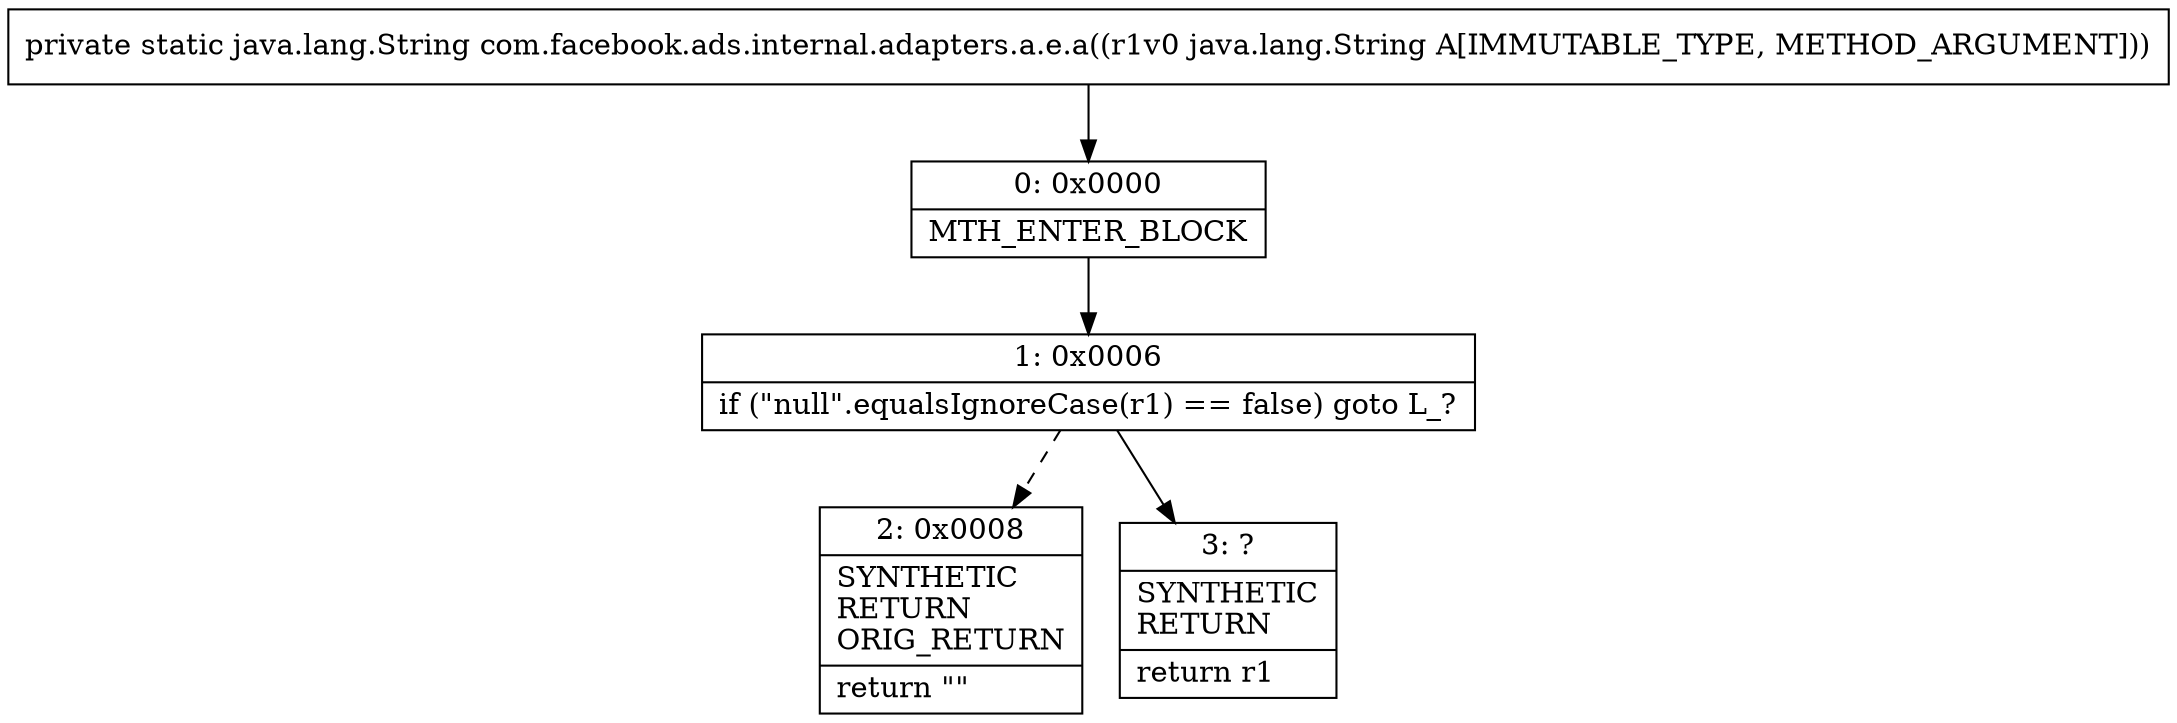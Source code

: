 digraph "CFG forcom.facebook.ads.internal.adapters.a.e.a(Ljava\/lang\/String;)Ljava\/lang\/String;" {
Node_0 [shape=record,label="{0\:\ 0x0000|MTH_ENTER_BLOCK\l}"];
Node_1 [shape=record,label="{1\:\ 0x0006|if (\"null\".equalsIgnoreCase(r1) == false) goto L_?\l}"];
Node_2 [shape=record,label="{2\:\ 0x0008|SYNTHETIC\lRETURN\lORIG_RETURN\l|return \"\"\l}"];
Node_3 [shape=record,label="{3\:\ ?|SYNTHETIC\lRETURN\l|return r1\l}"];
MethodNode[shape=record,label="{private static java.lang.String com.facebook.ads.internal.adapters.a.e.a((r1v0 java.lang.String A[IMMUTABLE_TYPE, METHOD_ARGUMENT])) }"];
MethodNode -> Node_0;
Node_0 -> Node_1;
Node_1 -> Node_2[style=dashed];
Node_1 -> Node_3;
}

